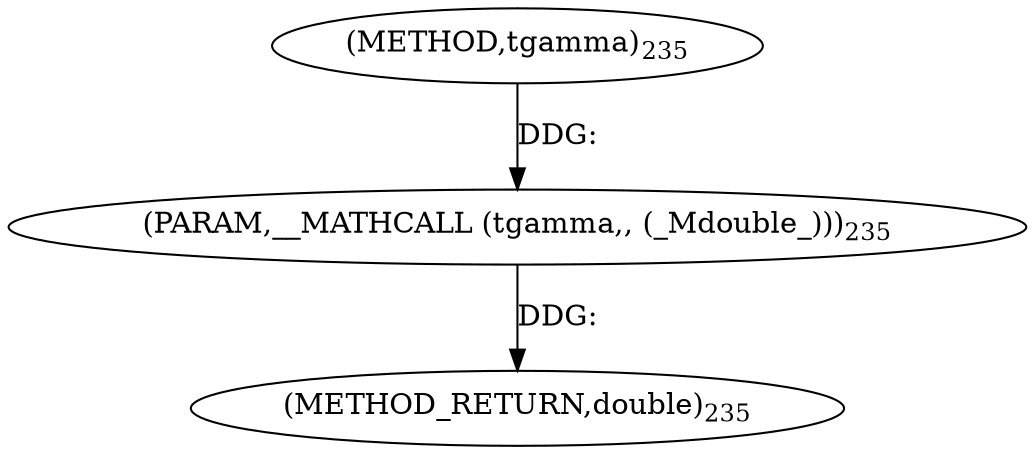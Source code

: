 digraph "tgamma" {  
"6368" [label = <(METHOD,tgamma)<SUB>235</SUB>> ]
"6370" [label = <(METHOD_RETURN,double)<SUB>235</SUB>> ]
"6369" [label = <(PARAM,__MATHCALL (tgamma,, (_Mdouble_)))<SUB>235</SUB>> ]
  "6369" -> "6370"  [ label = "DDG: "] 
  "6368" -> "6369"  [ label = "DDG: "] 
}
